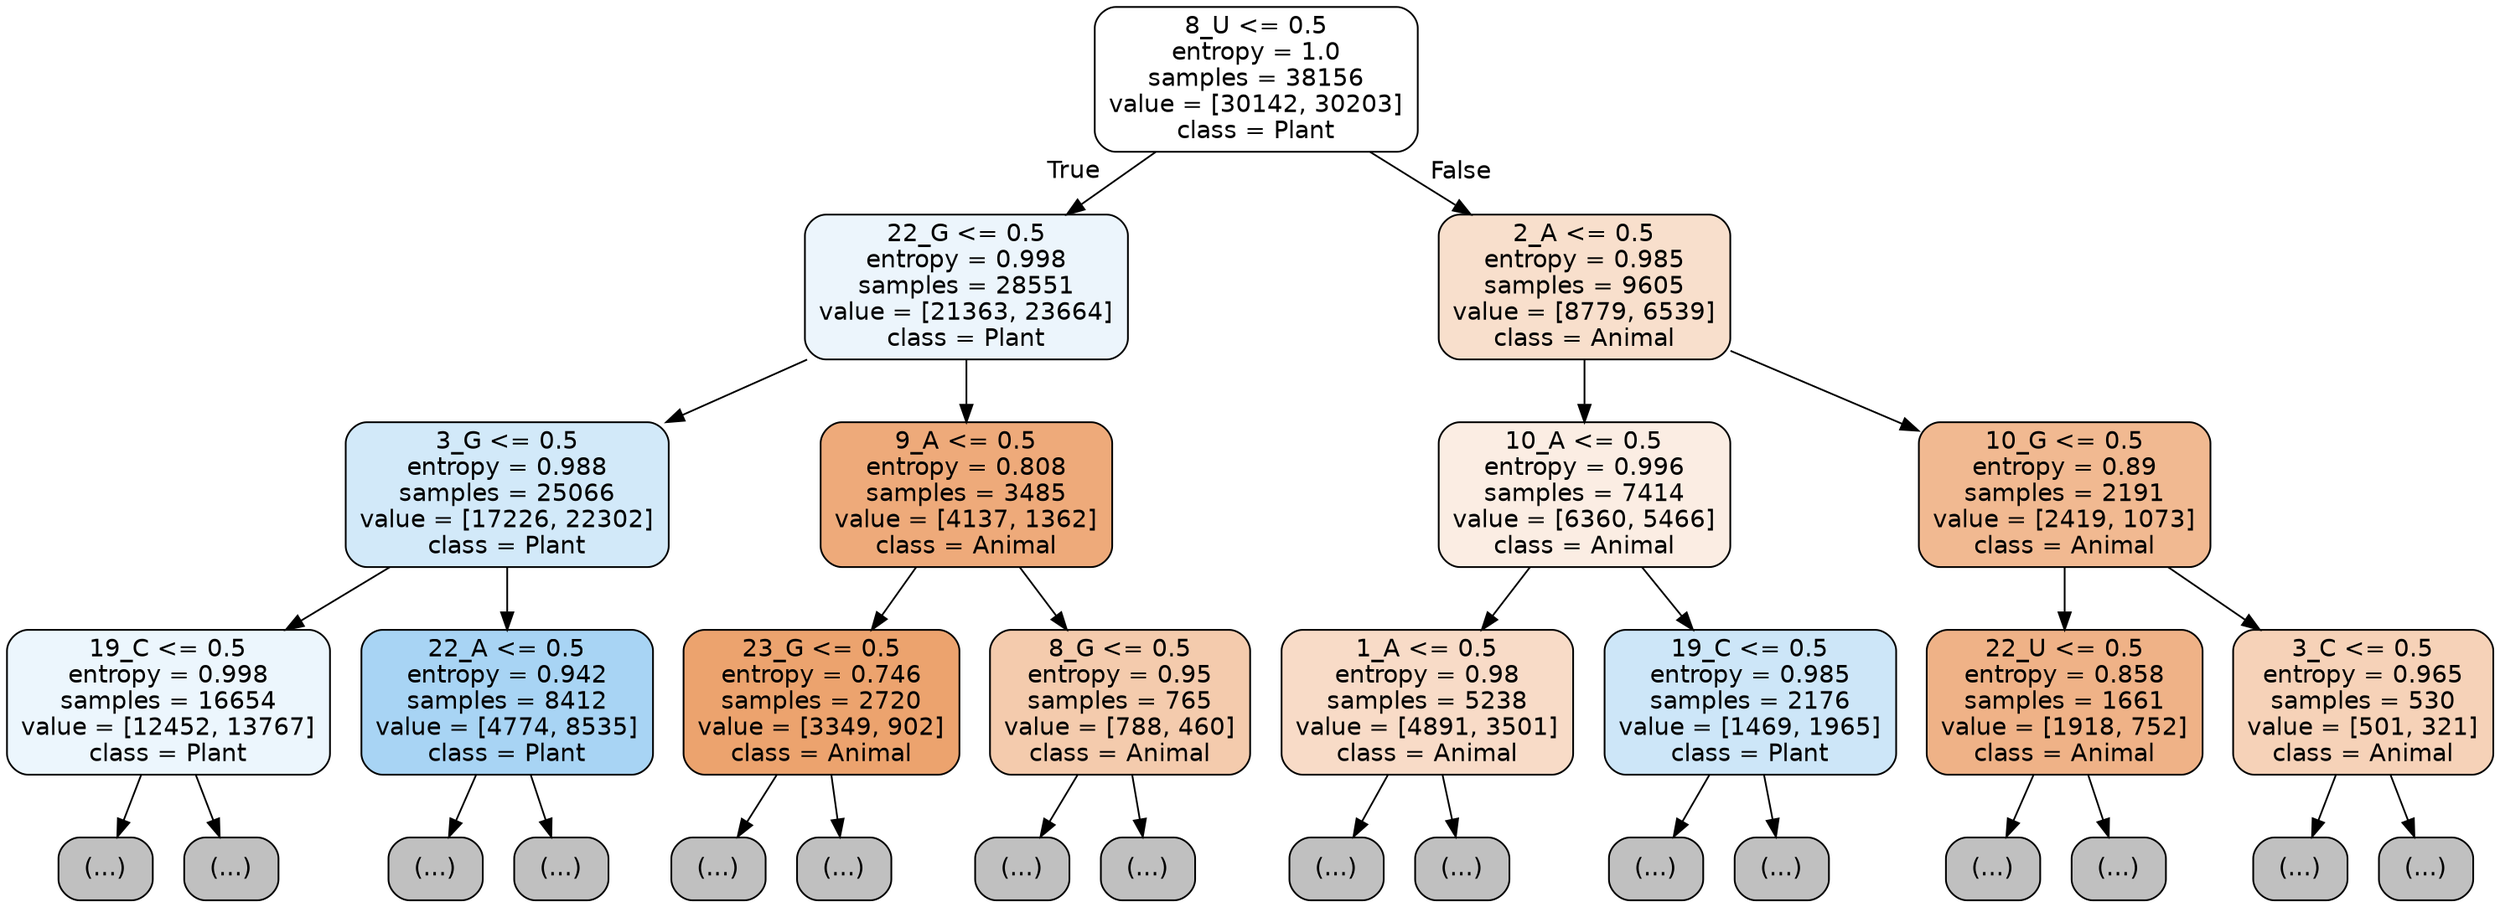 digraph Tree {
node [shape=box, style="filled, rounded", color="black", fontname="helvetica"] ;
edge [fontname="helvetica"] ;
0 [label="8_U <= 0.5\nentropy = 1.0\nsamples = 38156\nvalue = [30142, 30203]\nclass = Plant", fillcolor="#ffffff"] ;
1 [label="22_G <= 0.5\nentropy = 0.998\nsamples = 28551\nvalue = [21363, 23664]\nclass = Plant", fillcolor="#ecf5fc"] ;
0 -> 1 [labeldistance=2.5, labelangle=45, headlabel="True"] ;
2 [label="3_G <= 0.5\nentropy = 0.988\nsamples = 25066\nvalue = [17226, 22302]\nclass = Plant", fillcolor="#d2e9f9"] ;
1 -> 2 ;
3 [label="19_C <= 0.5\nentropy = 0.998\nsamples = 16654\nvalue = [12452, 13767]\nclass = Plant", fillcolor="#ecf6fd"] ;
2 -> 3 ;
4 [label="(...)", fillcolor="#C0C0C0"] ;
3 -> 4 ;
5777 [label="(...)", fillcolor="#C0C0C0"] ;
3 -> 5777 ;
7594 [label="22_A <= 0.5\nentropy = 0.942\nsamples = 8412\nvalue = [4774, 8535]\nclass = Plant", fillcolor="#a8d4f4"] ;
2 -> 7594 ;
7595 [label="(...)", fillcolor="#C0C0C0"] ;
7594 -> 7595 ;
10334 [label="(...)", fillcolor="#C0C0C0"] ;
7594 -> 10334 ;
10727 [label="9_A <= 0.5\nentropy = 0.808\nsamples = 3485\nvalue = [4137, 1362]\nclass = Animal", fillcolor="#eeaa7a"] ;
1 -> 10727 ;
10728 [label="23_G <= 0.5\nentropy = 0.746\nsamples = 2720\nvalue = [3349, 902]\nclass = Animal", fillcolor="#eca36e"] ;
10727 -> 10728 ;
10729 [label="(...)", fillcolor="#C0C0C0"] ;
10728 -> 10729 ;
11650 [label="(...)", fillcolor="#C0C0C0"] ;
10728 -> 11650 ;
11747 [label="8_G <= 0.5\nentropy = 0.95\nsamples = 765\nvalue = [788, 460]\nclass = Animal", fillcolor="#f4cbad"] ;
10727 -> 11747 ;
11748 [label="(...)", fillcolor="#C0C0C0"] ;
11747 -> 11748 ;
11963 [label="(...)", fillcolor="#C0C0C0"] ;
11747 -> 11963 ;
12156 [label="2_A <= 0.5\nentropy = 0.985\nsamples = 9605\nvalue = [8779, 6539]\nclass = Animal", fillcolor="#f8dfcc"] ;
0 -> 12156 [labeldistance=2.5, labelangle=-45, headlabel="False"] ;
12157 [label="10_A <= 0.5\nentropy = 0.996\nsamples = 7414\nvalue = [6360, 5466]\nclass = Animal", fillcolor="#fbede3"] ;
12156 -> 12157 ;
12158 [label="1_A <= 0.5\nentropy = 0.98\nsamples = 5238\nvalue = [4891, 3501]\nclass = Animal", fillcolor="#f8dbc7"] ;
12157 -> 12158 ;
12159 [label="(...)", fillcolor="#C0C0C0"] ;
12158 -> 12159 ;
14242 [label="(...)", fillcolor="#C0C0C0"] ;
12158 -> 14242 ;
14853 [label="19_C <= 0.5\nentropy = 0.985\nsamples = 2176\nvalue = [1469, 1965]\nclass = Plant", fillcolor="#cde6f8"] ;
12157 -> 14853 ;
14854 [label="(...)", fillcolor="#C0C0C0"] ;
14853 -> 14854 ;
15461 [label="(...)", fillcolor="#C0C0C0"] ;
14853 -> 15461 ;
15640 [label="10_G <= 0.5\nentropy = 0.89\nsamples = 2191\nvalue = [2419, 1073]\nclass = Animal", fillcolor="#f1b991"] ;
12156 -> 15640 ;
15641 [label="22_U <= 0.5\nentropy = 0.858\nsamples = 1661\nvalue = [1918, 752]\nclass = Animal", fillcolor="#efb287"] ;
15640 -> 15641 ;
15642 [label="(...)", fillcolor="#C0C0C0"] ;
15641 -> 15642 ;
16393 [label="(...)", fillcolor="#C0C0C0"] ;
15641 -> 16393 ;
16478 [label="3_C <= 0.5\nentropy = 0.965\nsamples = 530\nvalue = [501, 321]\nclass = Animal", fillcolor="#f6d2b8"] ;
15640 -> 16478 ;
16479 [label="(...)", fillcolor="#C0C0C0"] ;
16478 -> 16479 ;
16712 [label="(...)", fillcolor="#C0C0C0"] ;
16478 -> 16712 ;
}